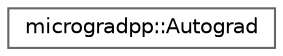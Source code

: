 digraph "Graphical Class Hierarchy"
{
 // LATEX_PDF_SIZE
  bgcolor="transparent";
  edge [fontname=Helvetica,fontsize=10,labelfontname=Helvetica,labelfontsize=10];
  node [fontname=Helvetica,fontsize=10,shape=box,height=0.2,width=0.4];
  rankdir="LR";
  Node0 [id="Node000000",label="microgradpp::Autograd",height=0.2,width=0.4,color="grey40", fillcolor="white", style="filled",URL="$classmicrogradpp_1_1_autograd.html",tooltip=" "];
}
